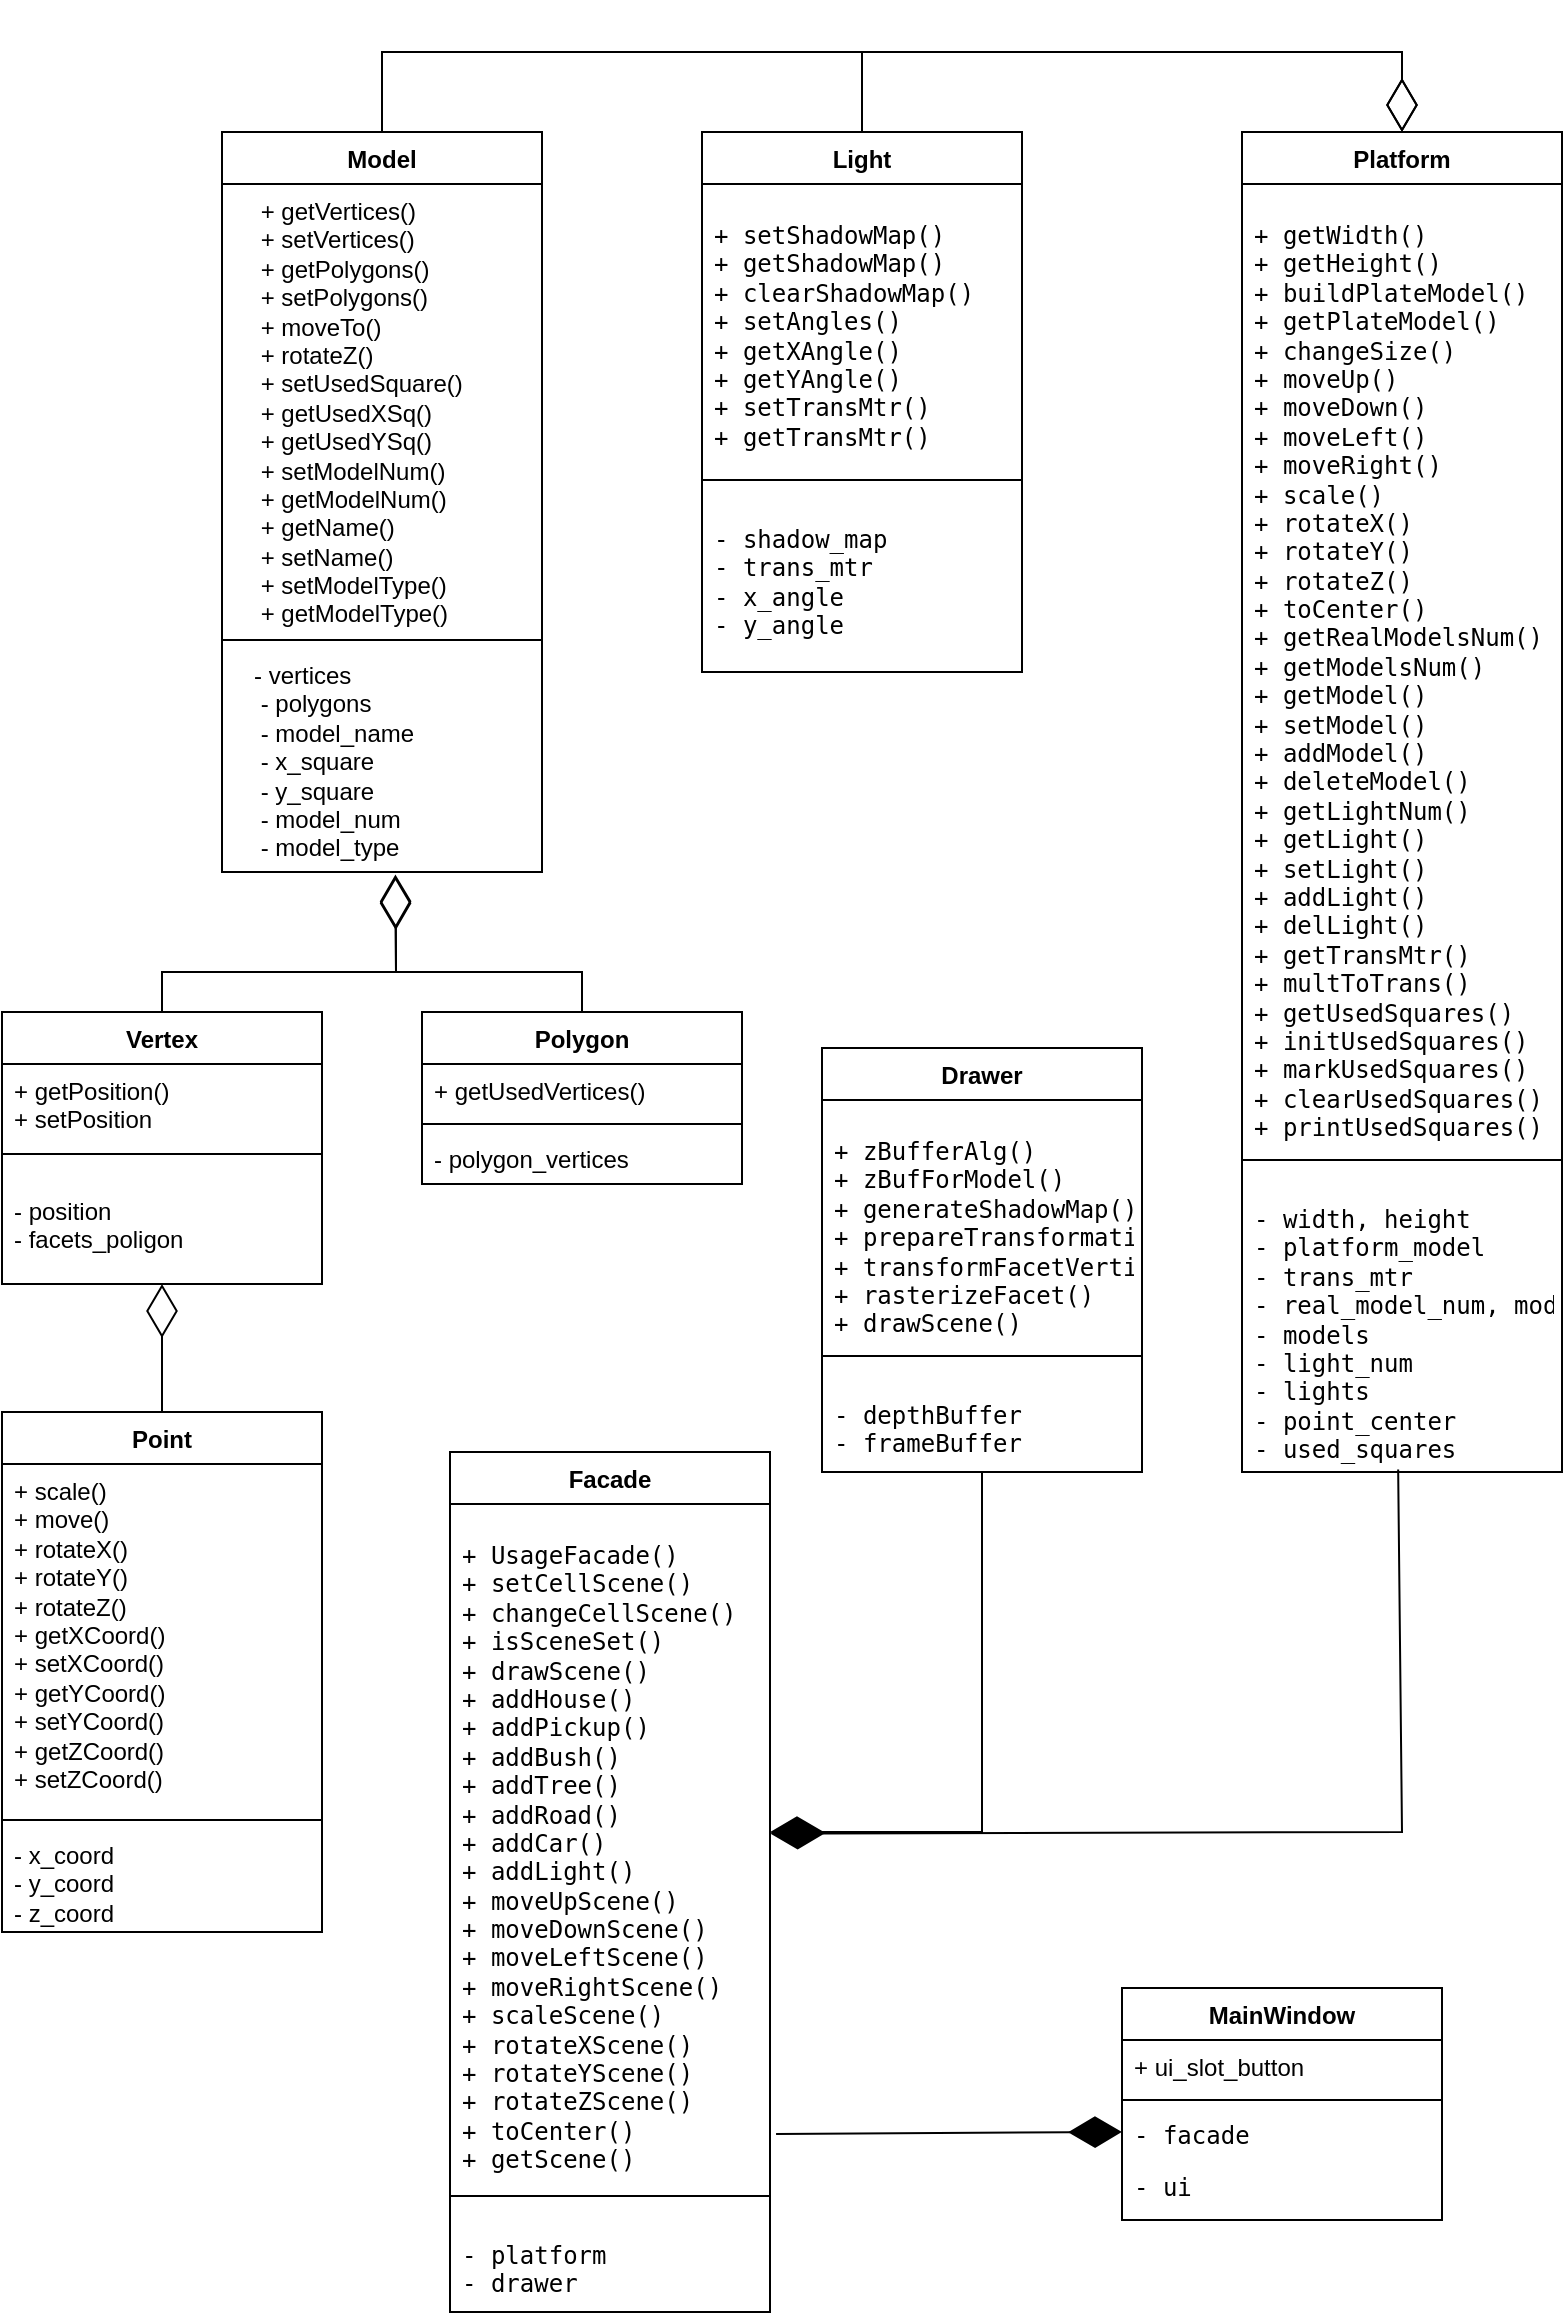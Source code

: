 <mxfile version="22.1.7" type="device">
  <diagram id="C5RBs43oDa-KdzZeNtuy" name="Page-1">
    <mxGraphModel dx="724" dy="390" grid="1" gridSize="10" guides="1" tooltips="1" connect="1" arrows="1" fold="1" page="1" pageScale="1" pageWidth="827" pageHeight="1169" math="0" shadow="0">
      <root>
        <mxCell id="WIyWlLk6GJQsqaUBKTNV-0" />
        <mxCell id="WIyWlLk6GJQsqaUBKTNV-1" parent="WIyWlLk6GJQsqaUBKTNV-0" />
        <mxCell id="_h4WnEntzbqqcVAwKbQT-4" value="Vertex" style="swimlane;fontStyle=1;align=center;verticalAlign=top;childLayout=stackLayout;horizontal=1;startSize=26;horizontalStack=0;resizeParent=1;resizeParentMax=0;resizeLast=0;collapsible=1;marginBottom=0;whiteSpace=wrap;html=1;" vertex="1" parent="WIyWlLk6GJQsqaUBKTNV-1">
          <mxGeometry x="30" y="510" width="160" height="136" as="geometry" />
        </mxCell>
        <mxCell id="_h4WnEntzbqqcVAwKbQT-5" value="+ getPosition()&lt;br&gt;+ setPosition" style="text;strokeColor=none;fillColor=none;align=left;verticalAlign=top;spacingLeft=4;spacingRight=4;overflow=hidden;rotatable=0;points=[[0,0.5],[1,0.5]];portConstraint=eastwest;whiteSpace=wrap;html=1;" vertex="1" parent="_h4WnEntzbqqcVAwKbQT-4">
          <mxGeometry y="26" width="160" height="30" as="geometry" />
        </mxCell>
        <mxCell id="_h4WnEntzbqqcVAwKbQT-6" value="" style="line;strokeWidth=1;fillColor=none;align=left;verticalAlign=middle;spacingTop=-1;spacingLeft=3;spacingRight=3;rotatable=0;labelPosition=right;points=[];portConstraint=eastwest;strokeColor=inherit;" vertex="1" parent="_h4WnEntzbqqcVAwKbQT-4">
          <mxGeometry y="56" width="160" height="30" as="geometry" />
        </mxCell>
        <mxCell id="_h4WnEntzbqqcVAwKbQT-7" value="- position&lt;br&gt;- facets_poligon" style="text;strokeColor=none;fillColor=none;align=left;verticalAlign=top;spacingLeft=4;spacingRight=4;overflow=hidden;rotatable=0;points=[[0,0.5],[1,0.5]];portConstraint=eastwest;whiteSpace=wrap;html=1;" vertex="1" parent="_h4WnEntzbqqcVAwKbQT-4">
          <mxGeometry y="86" width="160" height="50" as="geometry" />
        </mxCell>
        <mxCell id="_h4WnEntzbqqcVAwKbQT-11" value="Polygon" style="swimlane;fontStyle=1;align=center;verticalAlign=top;childLayout=stackLayout;horizontal=1;startSize=26;horizontalStack=0;resizeParent=1;resizeParentMax=0;resizeLast=0;collapsible=1;marginBottom=0;whiteSpace=wrap;html=1;" vertex="1" parent="WIyWlLk6GJQsqaUBKTNV-1">
          <mxGeometry x="240" y="510" width="160" height="86" as="geometry" />
        </mxCell>
        <mxCell id="_h4WnEntzbqqcVAwKbQT-12" value="+ getUsedVertices()&lt;br&gt;&lt;br&gt;" style="text;strokeColor=none;fillColor=none;align=left;verticalAlign=top;spacingLeft=4;spacingRight=4;overflow=hidden;rotatable=0;points=[[0,0.5],[1,0.5]];portConstraint=eastwest;whiteSpace=wrap;html=1;" vertex="1" parent="_h4WnEntzbqqcVAwKbQT-11">
          <mxGeometry y="26" width="160" height="26" as="geometry" />
        </mxCell>
        <mxCell id="_h4WnEntzbqqcVAwKbQT-13" value="" style="line;strokeWidth=1;fillColor=none;align=left;verticalAlign=middle;spacingTop=-1;spacingLeft=3;spacingRight=3;rotatable=0;labelPosition=right;points=[];portConstraint=eastwest;strokeColor=inherit;" vertex="1" parent="_h4WnEntzbqqcVAwKbQT-11">
          <mxGeometry y="52" width="160" height="8" as="geometry" />
        </mxCell>
        <mxCell id="_h4WnEntzbqqcVAwKbQT-14" value="&lt;div&gt;- polygon_vertices&lt;/div&gt;&lt;div&gt;&lt;br&gt;&lt;/div&gt;" style="text;strokeColor=none;fillColor=none;align=left;verticalAlign=top;spacingLeft=4;spacingRight=4;overflow=hidden;rotatable=0;points=[[0,0.5],[1,0.5]];portConstraint=eastwest;whiteSpace=wrap;html=1;" vertex="1" parent="_h4WnEntzbqqcVAwKbQT-11">
          <mxGeometry y="60" width="160" height="26" as="geometry" />
        </mxCell>
        <mxCell id="_h4WnEntzbqqcVAwKbQT-16" value="Model&lt;br&gt;" style="swimlane;fontStyle=1;align=center;verticalAlign=top;childLayout=stackLayout;horizontal=1;startSize=26;horizontalStack=0;resizeParent=1;resizeParentMax=0;resizeLast=0;collapsible=1;marginBottom=0;whiteSpace=wrap;html=1;" vertex="1" parent="WIyWlLk6GJQsqaUBKTNV-1">
          <mxGeometry x="140" y="70" width="160" height="370" as="geometry" />
        </mxCell>
        <mxCell id="_h4WnEntzbqqcVAwKbQT-17" value="&amp;nbsp;&amp;nbsp;&amp;nbsp; + getVertices()&lt;br&gt;&amp;nbsp;&amp;nbsp;&amp;nbsp; + setVertices()&lt;br&gt;&amp;nbsp;&amp;nbsp;&amp;nbsp; + getPolygons()&lt;br&gt;&amp;nbsp;&amp;nbsp;&amp;nbsp; + setPolygons()&lt;br&gt;&amp;nbsp;&amp;nbsp;&amp;nbsp; + moveTo()&lt;br&gt;&amp;nbsp;&amp;nbsp;&amp;nbsp; + rotateZ()&lt;br&gt;&amp;nbsp;&amp;nbsp;&amp;nbsp; + setUsedSquare()&lt;br&gt;&amp;nbsp;&amp;nbsp;&amp;nbsp; + getUsedXSq()&lt;br&gt;&amp;nbsp;&amp;nbsp;&amp;nbsp; + getUsedYSq()&lt;br&gt;&amp;nbsp;&amp;nbsp;&amp;nbsp; + setModelNum()&lt;br&gt;&amp;nbsp;&amp;nbsp;&amp;nbsp; + getModelNum()&lt;br&gt;&amp;nbsp;&amp;nbsp;&amp;nbsp; + getName()&lt;br&gt;&amp;nbsp;&amp;nbsp;&amp;nbsp; + setName()&lt;br&gt;&amp;nbsp;&amp;nbsp;&amp;nbsp; + setModelType()&lt;br&gt;&lt;div&gt;&amp;nbsp;&amp;nbsp;&amp;nbsp; + getModelType()&lt;/div&gt;&lt;div&gt;&lt;br&gt;&lt;/div&gt;" style="text;strokeColor=none;fillColor=none;align=left;verticalAlign=top;spacingLeft=4;spacingRight=4;overflow=hidden;rotatable=0;points=[[0,0.5],[1,0.5]];portConstraint=eastwest;whiteSpace=wrap;html=1;" vertex="1" parent="_h4WnEntzbqqcVAwKbQT-16">
          <mxGeometry y="26" width="160" height="224" as="geometry" />
        </mxCell>
        <mxCell id="_h4WnEntzbqqcVAwKbQT-18" value="" style="line;strokeWidth=1;fillColor=none;align=left;verticalAlign=middle;spacingTop=-1;spacingLeft=3;spacingRight=3;rotatable=0;labelPosition=right;points=[];portConstraint=eastwest;strokeColor=inherit;" vertex="1" parent="_h4WnEntzbqqcVAwKbQT-16">
          <mxGeometry y="250" width="160" height="8" as="geometry" />
        </mxCell>
        <mxCell id="_h4WnEntzbqqcVAwKbQT-19" value="&amp;nbsp;&amp;nbsp; - vertices&lt;br&gt;&amp;nbsp;&amp;nbsp;&amp;nbsp; - polygons&lt;br&gt;&amp;nbsp;&amp;nbsp;&amp;nbsp; - model_name&lt;br&gt;&amp;nbsp;&amp;nbsp;&amp;nbsp; - x_square&lt;br&gt;&amp;nbsp;&amp;nbsp;&amp;nbsp; - y_square&lt;br&gt;&amp;nbsp;&amp;nbsp;&amp;nbsp; - model_num&lt;br&gt;&amp;nbsp;&amp;nbsp;&amp;nbsp; - model_type" style="text;strokeColor=none;fillColor=none;align=left;verticalAlign=top;spacingLeft=4;spacingRight=4;overflow=hidden;rotatable=0;points=[[0,0.5],[1,0.5]];portConstraint=eastwest;whiteSpace=wrap;html=1;" vertex="1" parent="_h4WnEntzbqqcVAwKbQT-16">
          <mxGeometry y="258" width="160" height="112" as="geometry" />
        </mxCell>
        <mxCell id="_h4WnEntzbqqcVAwKbQT-20" value="" style="endArrow=diamondThin;endFill=0;endSize=24;html=1;rounded=0;entryX=0.542;entryY=1.019;entryDx=0;entryDy=0;entryPerimeter=0;exitX=0.5;exitY=0;exitDx=0;exitDy=0;" edge="1" parent="WIyWlLk6GJQsqaUBKTNV-1" source="_h4WnEntzbqqcVAwKbQT-4" target="_h4WnEntzbqqcVAwKbQT-19">
          <mxGeometry width="160" relative="1" as="geometry">
            <mxPoint x="100" y="490" as="sourcePoint" />
            <mxPoint x="220" y="480" as="targetPoint" />
            <Array as="points">
              <mxPoint x="110" y="490" />
              <mxPoint x="227" y="490" />
            </Array>
          </mxGeometry>
        </mxCell>
        <mxCell id="_h4WnEntzbqqcVAwKbQT-22" value="" style="endArrow=diamondThin;endFill=0;endSize=24;html=1;rounded=0;exitX=0.5;exitY=0;exitDx=0;exitDy=0;entryX=0.542;entryY=1.011;entryDx=0;entryDy=0;entryPerimeter=0;" edge="1" parent="WIyWlLk6GJQsqaUBKTNV-1" source="_h4WnEntzbqqcVAwKbQT-11" target="_h4WnEntzbqqcVAwKbQT-19">
          <mxGeometry width="160" relative="1" as="geometry">
            <mxPoint x="70" y="440" as="sourcePoint" />
            <mxPoint x="230" y="440" as="targetPoint" />
            <Array as="points">
              <mxPoint x="320" y="490" />
              <mxPoint x="227" y="490" />
            </Array>
          </mxGeometry>
        </mxCell>
        <mxCell id="_h4WnEntzbqqcVAwKbQT-23" value="Point" style="swimlane;fontStyle=1;align=center;verticalAlign=top;childLayout=stackLayout;horizontal=1;startSize=26;horizontalStack=0;resizeParent=1;resizeParentMax=0;resizeLast=0;collapsible=1;marginBottom=0;whiteSpace=wrap;html=1;" vertex="1" parent="WIyWlLk6GJQsqaUBKTNV-1">
          <mxGeometry x="30" y="710" width="160" height="260" as="geometry" />
        </mxCell>
        <mxCell id="_h4WnEntzbqqcVAwKbQT-24" value="+ scale()&lt;br&gt;+ move()&lt;br&gt;+ rotateX()&lt;br&gt;+ rotateY()&lt;br&gt;+ rotateZ()&lt;br&gt;+ getXCoord()&lt;br&gt;+ setXCoord()&lt;br&gt;+ getYCoord()&lt;br&gt;+ setYCoord()&lt;br&gt;+ getZCoord()&lt;br&gt;+ setZCoord()" style="text;strokeColor=none;fillColor=none;align=left;verticalAlign=top;spacingLeft=4;spacingRight=4;overflow=hidden;rotatable=0;points=[[0,0.5],[1,0.5]];portConstraint=eastwest;whiteSpace=wrap;html=1;" vertex="1" parent="_h4WnEntzbqqcVAwKbQT-23">
          <mxGeometry y="26" width="160" height="174" as="geometry" />
        </mxCell>
        <mxCell id="_h4WnEntzbqqcVAwKbQT-25" value="" style="line;strokeWidth=1;fillColor=none;align=left;verticalAlign=middle;spacingTop=-1;spacingLeft=3;spacingRight=3;rotatable=0;labelPosition=right;points=[];portConstraint=eastwest;strokeColor=inherit;" vertex="1" parent="_h4WnEntzbqqcVAwKbQT-23">
          <mxGeometry y="200" width="160" height="8" as="geometry" />
        </mxCell>
        <mxCell id="_h4WnEntzbqqcVAwKbQT-26" value="- x_coord &lt;br&gt;- y_coord&lt;br&gt;- z_coord" style="text;strokeColor=none;fillColor=none;align=left;verticalAlign=top;spacingLeft=4;spacingRight=4;overflow=hidden;rotatable=0;points=[[0,0.5],[1,0.5]];portConstraint=eastwest;whiteSpace=wrap;html=1;" vertex="1" parent="_h4WnEntzbqqcVAwKbQT-23">
          <mxGeometry y="208" width="160" height="52" as="geometry" />
        </mxCell>
        <mxCell id="_h4WnEntzbqqcVAwKbQT-27" value="" style="endArrow=diamondThin;endFill=0;endSize=24;html=1;rounded=0;exitX=0.5;exitY=0;exitDx=0;exitDy=0;entryX=0.5;entryY=1;entryDx=0;entryDy=0;" edge="1" parent="WIyWlLk6GJQsqaUBKTNV-1" source="_h4WnEntzbqqcVAwKbQT-23" target="_h4WnEntzbqqcVAwKbQT-4">
          <mxGeometry width="160" relative="1" as="geometry">
            <mxPoint x="-50" y="650" as="sourcePoint" />
            <mxPoint x="110" y="650" as="targetPoint" />
          </mxGeometry>
        </mxCell>
        <mxCell id="_h4WnEntzbqqcVAwKbQT-30" value="&lt;div&gt;Light&lt;/div&gt;&lt;div&gt;&lt;br&gt;&lt;/div&gt;" style="swimlane;fontStyle=1;align=center;verticalAlign=top;childLayout=stackLayout;horizontal=1;startSize=26;horizontalStack=0;resizeParent=1;resizeParentMax=0;resizeLast=0;collapsible=1;marginBottom=0;whiteSpace=wrap;html=1;" vertex="1" parent="WIyWlLk6GJQsqaUBKTNV-1">
          <mxGeometry x="380" y="70" width="160" height="270" as="geometry" />
        </mxCell>
        <mxCell id="_h4WnEntzbqqcVAwKbQT-31" value="&lt;pre&gt;&lt;code class=&quot;!whitespace-pre hljs language-markdown&quot;&gt;+ setShadowMap()&lt;br/&gt;+ getShadowMap()&lt;br/&gt;+ clearShadowMap()&lt;br/&gt;+ setAngles()&lt;br/&gt;+ getXAngle()&lt;br/&gt;+ getYAngle()&lt;br/&gt;+ setTransMtr()&lt;br/&gt;+ getTransMtr()&lt;/code&gt;&lt;/pre&gt;" style="text;strokeColor=none;fillColor=none;align=left;verticalAlign=top;spacingLeft=4;spacingRight=4;overflow=hidden;rotatable=0;points=[[0,0.5],[1,0.5]];portConstraint=eastwest;whiteSpace=wrap;html=1;" vertex="1" parent="_h4WnEntzbqqcVAwKbQT-30">
          <mxGeometry y="26" width="160" height="144" as="geometry" />
        </mxCell>
        <mxCell id="_h4WnEntzbqqcVAwKbQT-32" value="" style="line;strokeWidth=1;fillColor=none;align=left;verticalAlign=middle;spacingTop=-1;spacingLeft=3;spacingRight=3;rotatable=0;labelPosition=right;points=[];portConstraint=eastwest;strokeColor=inherit;" vertex="1" parent="_h4WnEntzbqqcVAwKbQT-30">
          <mxGeometry y="170" width="160" height="8" as="geometry" />
        </mxCell>
        <mxCell id="_h4WnEntzbqqcVAwKbQT-33" value="&lt;pre&gt;- &lt;code class=&quot;!whitespace-pre hljs language-cpp&quot;&gt;shadow_map&lt;br/&gt;- trans_mtr&lt;br/&gt;- x_angle &lt;br&gt;- y_angle&lt;/code&gt;&lt;/pre&gt;" style="text;strokeColor=none;fillColor=none;align=left;verticalAlign=top;spacingLeft=4;spacingRight=4;overflow=hidden;rotatable=0;points=[[0,0.5],[1,0.5]];portConstraint=eastwest;whiteSpace=wrap;html=1;" vertex="1" parent="_h4WnEntzbqqcVAwKbQT-30">
          <mxGeometry y="178" width="160" height="92" as="geometry" />
        </mxCell>
        <mxCell id="_h4WnEntzbqqcVAwKbQT-34" value="&lt;div&gt;Platform&lt;/div&gt;&lt;div&gt;&lt;br&gt;&lt;/div&gt;" style="swimlane;fontStyle=1;align=center;verticalAlign=top;childLayout=stackLayout;horizontal=1;startSize=26;horizontalStack=0;resizeParent=1;resizeParentMax=0;resizeLast=0;collapsible=1;marginBottom=0;whiteSpace=wrap;html=1;" vertex="1" parent="WIyWlLk6GJQsqaUBKTNV-1">
          <mxGeometry x="650" y="70" width="160" height="670" as="geometry" />
        </mxCell>
        <mxCell id="_h4WnEntzbqqcVAwKbQT-35" value="&lt;pre&gt;&lt;code class=&quot;!whitespace-pre hljs language-markdown&quot;&gt;+ getWidth()&lt;br/&gt;+ getHeight()&lt;br/&gt;+ buildPlateModel()&lt;br/&gt;+ getPlateModel()&lt;br/&gt;+ changeSize()&lt;br/&gt;+ moveUp()&lt;br/&gt;+ moveDown()&lt;br/&gt;+ moveLeft()&lt;br/&gt;+ moveRight()&lt;br/&gt;+ scale()&lt;br/&gt;+ rotateX()&lt;br/&gt;+ rotateY()&lt;br/&gt;+ rotateZ()&lt;br/&gt;+ toCenter()&lt;br/&gt;+ getRealModelsNum()&lt;br/&gt;+ getModelsNum()&lt;br/&gt;+ getModel()&lt;br/&gt;+ setModel()&lt;br/&gt;+ addModel()&lt;br/&gt;+ deleteModel()&lt;br/&gt;+ getLightNum()&lt;br/&gt;+ getLight()&lt;br/&gt;+ setLight()&lt;br/&gt;+ addLight()&lt;br/&gt;+ delLight()&lt;br/&gt;+ getTransMtr()&lt;br/&gt;+ multToTrans()&lt;br/&gt;+ getUsedSquares()&lt;br/&gt;+ initUsedSquares()&lt;br/&gt;+ markUsedSquares()&lt;br/&gt;+ clearUsedSquares()&lt;br/&gt;+ printUsedSquares()&lt;/code&gt;&lt;/pre&gt;" style="text;strokeColor=none;fillColor=none;align=left;verticalAlign=top;spacingLeft=4;spacingRight=4;overflow=hidden;rotatable=0;points=[[0,0.5],[1,0.5]];portConstraint=eastwest;whiteSpace=wrap;html=1;" vertex="1" parent="_h4WnEntzbqqcVAwKbQT-34">
          <mxGeometry y="26" width="160" height="484" as="geometry" />
        </mxCell>
        <mxCell id="_h4WnEntzbqqcVAwKbQT-36" value="" style="line;strokeWidth=1;fillColor=none;align=left;verticalAlign=middle;spacingTop=-1;spacingLeft=3;spacingRight=3;rotatable=0;labelPosition=right;points=[];portConstraint=eastwest;strokeColor=inherit;" vertex="1" parent="_h4WnEntzbqqcVAwKbQT-34">
          <mxGeometry y="510" width="160" height="8" as="geometry" />
        </mxCell>
        <mxCell id="_h4WnEntzbqqcVAwKbQT-37" value="&lt;pre&gt;&lt;code class=&quot;!whitespace-pre hljs language-cpp&quot;&gt;- width, height&lt;br/&gt;- platform_model&lt;br/&gt;- trans_mtr&lt;br/&gt;- real_model_num, models_num&lt;br/&gt;- models&lt;br/&gt;- light_num&lt;br/&gt;- lights&lt;br/&gt;- point_center&lt;br/&gt;- used_squares&lt;/code&gt;&lt;/pre&gt;" style="text;strokeColor=none;fillColor=none;align=left;verticalAlign=top;spacingLeft=4;spacingRight=4;overflow=hidden;rotatable=0;points=[[0,0.5],[1,0.5]];portConstraint=eastwest;whiteSpace=wrap;html=1;" vertex="1" parent="_h4WnEntzbqqcVAwKbQT-34">
          <mxGeometry y="518" width="160" height="152" as="geometry" />
        </mxCell>
        <mxCell id="_h4WnEntzbqqcVAwKbQT-40" value="" style="endArrow=diamondThin;endFill=0;endSize=24;html=1;rounded=0;entryX=0.5;entryY=0;entryDx=0;entryDy=0;exitX=0.5;exitY=0;exitDx=0;exitDy=0;" edge="1" parent="WIyWlLk6GJQsqaUBKTNV-1" source="_h4WnEntzbqqcVAwKbQT-30" target="_h4WnEntzbqqcVAwKbQT-34">
          <mxGeometry width="160" relative="1" as="geometry">
            <mxPoint x="560" y="60" as="sourcePoint" />
            <mxPoint x="720" y="60" as="targetPoint" />
            <Array as="points">
              <mxPoint x="460" y="30" />
              <mxPoint x="730" y="30" />
            </Array>
          </mxGeometry>
        </mxCell>
        <mxCell id="_h4WnEntzbqqcVAwKbQT-41" value="" style="endArrow=diamondThin;endFill=0;endSize=24;html=1;rounded=0;entryX=0.5;entryY=0;entryDx=0;entryDy=0;exitX=0.5;exitY=0;exitDx=0;exitDy=0;" edge="1" parent="WIyWlLk6GJQsqaUBKTNV-1" source="_h4WnEntzbqqcVAwKbQT-16" target="_h4WnEntzbqqcVAwKbQT-34">
          <mxGeometry width="160" relative="1" as="geometry">
            <mxPoint x="210" y="30" as="sourcePoint" />
            <mxPoint x="730" y="40" as="targetPoint" />
            <Array as="points">
              <mxPoint x="220" y="30" />
              <mxPoint x="730" y="30" />
            </Array>
          </mxGeometry>
        </mxCell>
        <mxCell id="_h4WnEntzbqqcVAwKbQT-43" value="Drawer" style="swimlane;fontStyle=1;align=center;verticalAlign=top;childLayout=stackLayout;horizontal=1;startSize=26;horizontalStack=0;resizeParent=1;resizeParentMax=0;resizeLast=0;collapsible=1;marginBottom=0;whiteSpace=wrap;html=1;" vertex="1" parent="WIyWlLk6GJQsqaUBKTNV-1">
          <mxGeometry x="440" y="528" width="160" height="212" as="geometry" />
        </mxCell>
        <mxCell id="_h4WnEntzbqqcVAwKbQT-44" value="&lt;pre&gt;&lt;code class=&quot;!whitespace-pre hljs language-markdown&quot;&gt;+ zBufferAlg()&lt;br/&gt;+ zBufForModel()&lt;br/&gt;+ generateShadowMap()&lt;br/&gt;+ prepareTransformationMatrices()&lt;br/&gt;+ transformFacetVertices()&lt;br/&gt;+ rasterizeFacet()&lt;br/&gt;+ drawScene()&lt;/code&gt;&lt;/pre&gt;" style="text;strokeColor=none;fillColor=none;align=left;verticalAlign=top;spacingLeft=4;spacingRight=4;overflow=hidden;rotatable=0;points=[[0,0.5],[1,0.5]];portConstraint=eastwest;whiteSpace=wrap;html=1;" vertex="1" parent="_h4WnEntzbqqcVAwKbQT-43">
          <mxGeometry y="26" width="160" height="124" as="geometry" />
        </mxCell>
        <mxCell id="_h4WnEntzbqqcVAwKbQT-45" value="" style="line;strokeWidth=1;fillColor=none;align=left;verticalAlign=middle;spacingTop=-1;spacingLeft=3;spacingRight=3;rotatable=0;labelPosition=right;points=[];portConstraint=eastwest;strokeColor=inherit;" vertex="1" parent="_h4WnEntzbqqcVAwKbQT-43">
          <mxGeometry y="150" width="160" height="8" as="geometry" />
        </mxCell>
        <mxCell id="_h4WnEntzbqqcVAwKbQT-46" value="&lt;pre&gt;&lt;code class=&quot;!whitespace-pre hljs language-markdown&quot;&gt;- depthBuffer&lt;br/&gt;&lt;span class=&quot;hljs-bullet&quot;&gt;-&lt;/span&gt; frameBuffer&lt;/code&gt;&lt;/pre&gt;" style="text;strokeColor=none;fillColor=none;align=left;verticalAlign=top;spacingLeft=4;spacingRight=4;overflow=hidden;rotatable=0;points=[[0,0.5],[1,0.5]];portConstraint=eastwest;whiteSpace=wrap;html=1;" vertex="1" parent="_h4WnEntzbqqcVAwKbQT-43">
          <mxGeometry y="158" width="160" height="54" as="geometry" />
        </mxCell>
        <mxCell id="_h4WnEntzbqqcVAwKbQT-47" value="Facade" style="swimlane;fontStyle=1;align=center;verticalAlign=top;childLayout=stackLayout;horizontal=1;startSize=26;horizontalStack=0;resizeParent=1;resizeParentMax=0;resizeLast=0;collapsible=1;marginBottom=0;whiteSpace=wrap;html=1;" vertex="1" parent="WIyWlLk6GJQsqaUBKTNV-1">
          <mxGeometry x="254" y="730" width="160" height="430" as="geometry" />
        </mxCell>
        <mxCell id="_h4WnEntzbqqcVAwKbQT-48" value="&lt;pre&gt;&lt;code class=&quot;!whitespace-pre hljs language-markdown&quot;&gt;+ UsageFacade()&lt;br/&gt;+ setCellScene()&lt;br/&gt;+ changeCellScene()&lt;br/&gt;+ isSceneSet()&lt;br/&gt;+ drawScene()&lt;br/&gt;+ addHouse()&lt;br/&gt;+ addPickup()&lt;br/&gt;+ addBush()&lt;br/&gt;+ addTree()&lt;br/&gt;+ addRoad()&lt;br/&gt;+ addCar()&lt;br/&gt;+ addLight()&lt;br/&gt;+ moveUpScene()&lt;br/&gt;+ moveDownScene()&lt;br/&gt;+ moveLeftScene()&lt;br/&gt;+ moveRightScene()&lt;br/&gt;+ scaleScene()&lt;br/&gt;+ rotateXScene()&lt;br/&gt;+ rotateYScene()&lt;br/&gt;+ rotateZScene()&lt;br/&gt;+ toCenter()&lt;br/&gt;+ getScene()&lt;/code&gt;&lt;/pre&gt;" style="text;strokeColor=none;fillColor=none;align=left;verticalAlign=top;spacingLeft=4;spacingRight=4;overflow=hidden;rotatable=0;points=[[0,0.5],[1,0.5]];portConstraint=eastwest;whiteSpace=wrap;html=1;" vertex="1" parent="_h4WnEntzbqqcVAwKbQT-47">
          <mxGeometry y="26" width="160" height="342" as="geometry" />
        </mxCell>
        <mxCell id="_h4WnEntzbqqcVAwKbQT-49" value="" style="line;strokeWidth=1;fillColor=none;align=left;verticalAlign=middle;spacingTop=-1;spacingLeft=3;spacingRight=3;rotatable=0;labelPosition=right;points=[];portConstraint=eastwest;strokeColor=inherit;" vertex="1" parent="_h4WnEntzbqqcVAwKbQT-47">
          <mxGeometry y="368" width="160" height="8" as="geometry" />
        </mxCell>
        <mxCell id="_h4WnEntzbqqcVAwKbQT-50" value="&lt;pre&gt;&lt;code class=&quot;!whitespace-pre hljs language-markdown&quot;&gt;- platform&lt;br&gt;&lt;span class=&quot;hljs-bullet&quot;&gt;-&lt;/span&gt; drawer&lt;/code&gt;&lt;/pre&gt;" style="text;strokeColor=none;fillColor=none;align=left;verticalAlign=top;spacingLeft=4;spacingRight=4;overflow=hidden;rotatable=0;points=[[0,0.5],[1,0.5]];portConstraint=eastwest;whiteSpace=wrap;html=1;" vertex="1" parent="_h4WnEntzbqqcVAwKbQT-47">
          <mxGeometry y="376" width="160" height="54" as="geometry" />
        </mxCell>
        <mxCell id="_h4WnEntzbqqcVAwKbQT-55" value="MainWindow" style="swimlane;fontStyle=1;align=center;verticalAlign=top;childLayout=stackLayout;horizontal=1;startSize=26;horizontalStack=0;resizeParent=1;resizeParentMax=0;resizeLast=0;collapsible=1;marginBottom=0;whiteSpace=wrap;html=1;" vertex="1" parent="WIyWlLk6GJQsqaUBKTNV-1">
          <mxGeometry x="590" y="998" width="160" height="116" as="geometry" />
        </mxCell>
        <mxCell id="_h4WnEntzbqqcVAwKbQT-56" value="+ ui_slot_button " style="text;strokeColor=none;fillColor=none;align=left;verticalAlign=top;spacingLeft=4;spacingRight=4;overflow=hidden;rotatable=0;points=[[0,0.5],[1,0.5]];portConstraint=eastwest;whiteSpace=wrap;html=1;" vertex="1" parent="_h4WnEntzbqqcVAwKbQT-55">
          <mxGeometry y="26" width="160" height="26" as="geometry" />
        </mxCell>
        <mxCell id="_h4WnEntzbqqcVAwKbQT-57" value="" style="line;strokeWidth=1;fillColor=none;align=left;verticalAlign=middle;spacingTop=-1;spacingLeft=3;spacingRight=3;rotatable=0;labelPosition=right;points=[];portConstraint=eastwest;strokeColor=inherit;" vertex="1" parent="_h4WnEntzbqqcVAwKbQT-55">
          <mxGeometry y="52" width="160" height="8" as="geometry" />
        </mxCell>
        <mxCell id="_h4WnEntzbqqcVAwKbQT-58" value="&lt;code class=&quot;!whitespace-pre hljs language-cpp&quot;&gt;- facade&lt;/code&gt;&lt;pre&gt;&lt;code class=&quot;!whitespace-pre hljs language-cpp&quot;&gt;- ui&lt;/code&gt;&lt;/pre&gt;" style="text;strokeColor=none;fillColor=none;align=left;verticalAlign=top;spacingLeft=4;spacingRight=4;overflow=hidden;rotatable=0;points=[[0,0.5],[1,0.5]];portConstraint=eastwest;whiteSpace=wrap;html=1;" vertex="1" parent="_h4WnEntzbqqcVAwKbQT-55">
          <mxGeometry y="60" width="160" height="56" as="geometry" />
        </mxCell>
        <mxCell id="_h4WnEntzbqqcVAwKbQT-59" value="" style="endArrow=diamondThin;endFill=1;endSize=24;html=1;rounded=0;entryX=-0.031;entryY=-0.054;entryDx=0;entryDy=0;entryPerimeter=0;exitX=1.019;exitY=0.921;exitDx=0;exitDy=0;exitPerimeter=0;" edge="1" parent="WIyWlLk6GJQsqaUBKTNV-1" source="_h4WnEntzbqqcVAwKbQT-48">
          <mxGeometry width="160" relative="1" as="geometry">
            <mxPoint x="424.96" y="1075.02" as="sourcePoint" />
            <mxPoint x="590" y="1069.996" as="targetPoint" />
          </mxGeometry>
        </mxCell>
        <mxCell id="_h4WnEntzbqqcVAwKbQT-60" value="" style="endArrow=diamondThin;endFill=1;endSize=24;html=1;rounded=0;exitX=0.5;exitY=1;exitDx=0;exitDy=0;" edge="1" parent="WIyWlLk6GJQsqaUBKTNV-1" source="_h4WnEntzbqqcVAwKbQT-43">
          <mxGeometry width="160" relative="1" as="geometry">
            <mxPoint x="459.52" y="920" as="sourcePoint" />
            <mxPoint x="414" y="920" as="targetPoint" />
            <Array as="points">
              <mxPoint x="520" y="920" />
            </Array>
          </mxGeometry>
        </mxCell>
        <mxCell id="_h4WnEntzbqqcVAwKbQT-61" value="" style="endArrow=diamondThin;endFill=1;endSize=24;html=1;rounded=0;entryX=1.002;entryY=0.482;entryDx=0;entryDy=0;entryPerimeter=0;exitX=0.488;exitY=0.992;exitDx=0;exitDy=0;exitPerimeter=0;" edge="1" parent="WIyWlLk6GJQsqaUBKTNV-1" source="_h4WnEntzbqqcVAwKbQT-37" target="_h4WnEntzbqqcVAwKbQT-48">
          <mxGeometry width="160" relative="1" as="geometry">
            <mxPoint x="470" y="910" as="sourcePoint" />
            <mxPoint x="630" y="910" as="targetPoint" />
            <Array as="points">
              <mxPoint x="730" y="920" />
            </Array>
          </mxGeometry>
        </mxCell>
      </root>
    </mxGraphModel>
  </diagram>
</mxfile>
